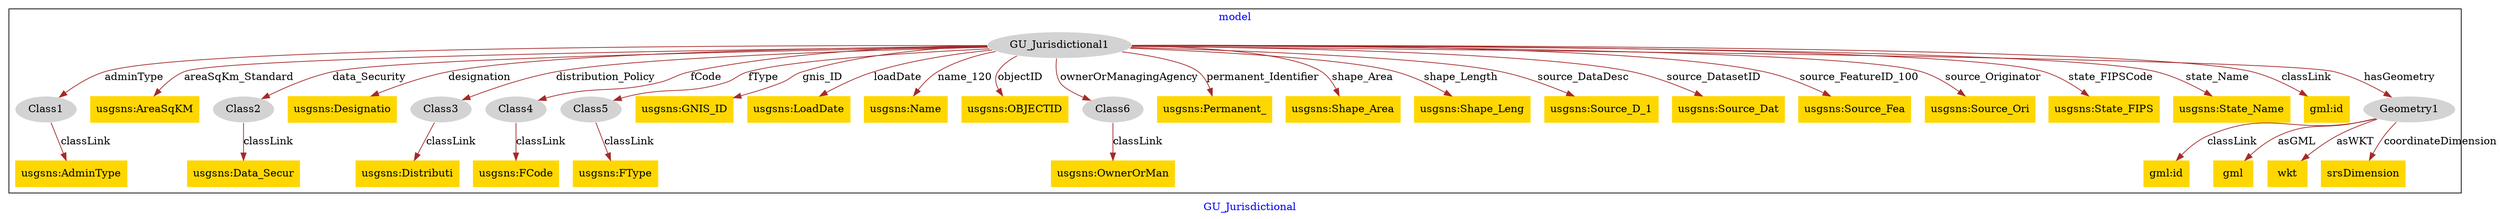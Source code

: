 digraph n0 {
fontcolor="blue"
remincross="true"
label="GU_Jurisdictional"
subgraph cluster {
label="model"
n2[style="filled",color="white",fillcolor="lightgray",label="GU_Jurisdictional1"];
n3[style="filled",color="white",fillcolor="lightgray",label="Class1"];
n4[shape="plaintext",style="filled",fillcolor="gold",label="usgsns:AreaSqKM"];
n5[style="filled",color="white",fillcolor="lightgray",label="Class2"];
n6[shape="plaintext",style="filled",fillcolor="gold",label="usgsns:Designatio"];
n7[style="filled",color="white",fillcolor="lightgray",label="Class3"];
n8[style="filled",color="white",fillcolor="lightgray",label="Class4"];
n9[style="filled",color="white",fillcolor="lightgray",label="Class5"];
n10[shape="plaintext",style="filled",fillcolor="gold",label="usgsns:GNIS_ID"];
n11[shape="plaintext",style="filled",fillcolor="gold",label="usgsns:LoadDate"];
n12[shape="plaintext",style="filled",fillcolor="gold",label="usgsns:Name"];
n13[shape="plaintext",style="filled",fillcolor="gold",label="usgsns:OBJECTID"];
n14[style="filled",color="white",fillcolor="lightgray",label="Class6"];
n15[shape="plaintext",style="filled",fillcolor="gold",label="usgsns:Permanent_"];
n16[shape="plaintext",style="filled",fillcolor="gold",label="usgsns:Shape_Area"];
n17[shape="plaintext",style="filled",fillcolor="gold",label="usgsns:Shape_Leng"];
n18[shape="plaintext",style="filled",fillcolor="gold",label="usgsns:Source_D_1"];
n19[shape="plaintext",style="filled",fillcolor="gold",label="usgsns:Source_Dat"];
n20[shape="plaintext",style="filled",fillcolor="gold",label="usgsns:Source_Fea"];
n21[shape="plaintext",style="filled",fillcolor="gold",label="usgsns:Source_Ori"];
n22[shape="plaintext",style="filled",fillcolor="gold",label="usgsns:State_FIPS"];
n23[shape="plaintext",style="filled",fillcolor="gold",label="usgsns:State_Name"];
n24[shape="plaintext",style="filled",fillcolor="gold",label="gml:id"];
n25[style="filled",color="white",fillcolor="lightgray",label="Geometry1"];
n26[shape="plaintext",style="filled",fillcolor="gold",label="gml:id"];
n27[shape="plaintext",style="filled",fillcolor="gold",label="gml"];
n28[shape="plaintext",style="filled",fillcolor="gold",label="wkt"];
n29[shape="plaintext",style="filled",fillcolor="gold",label="srsDimension"];
n30[shape="plaintext",style="filled",fillcolor="gold",label="usgsns:AdminType"];
n31[shape="plaintext",style="filled",fillcolor="gold",label="usgsns:Data_Secur"];
n32[shape="plaintext",style="filled",fillcolor="gold",label="usgsns:Distributi"];
n33[shape="plaintext",style="filled",fillcolor="gold",label="usgsns:FCode"];
n34[shape="plaintext",style="filled",fillcolor="gold",label="usgsns:FType"];
n35[shape="plaintext",style="filled",fillcolor="gold",label="usgsns:OwnerOrMan"];
}
n2 -> n3[color="brown",fontcolor="black",label="adminType"]
n2 -> n4[color="brown",fontcolor="black",label="areaSqKm_Standard"]
n2 -> n5[color="brown",fontcolor="black",label="data_Security"]
n2 -> n6[color="brown",fontcolor="black",label="designation"]
n2 -> n7[color="brown",fontcolor="black",label="distribution_Policy"]
n2 -> n8[color="brown",fontcolor="black",label="fCode"]
n2 -> n9[color="brown",fontcolor="black",label="fType"]
n2 -> n10[color="brown",fontcolor="black",label="gnis_ID"]
n2 -> n11[color="brown",fontcolor="black",label="loadDate"]
n2 -> n12[color="brown",fontcolor="black",label="name_120"]
n2 -> n13[color="brown",fontcolor="black",label="objectID"]
n2 -> n14[color="brown",fontcolor="black",label="ownerOrManagingAgency"]
n2 -> n15[color="brown",fontcolor="black",label="permanent_Identifier"]
n2 -> n16[color="brown",fontcolor="black",label="shape_Area"]
n2 -> n17[color="brown",fontcolor="black",label="shape_Length"]
n2 -> n18[color="brown",fontcolor="black",label="source_DataDesc"]
n2 -> n19[color="brown",fontcolor="black",label="source_DatasetID"]
n2 -> n20[color="brown",fontcolor="black",label="source_FeatureID_100"]
n2 -> n21[color="brown",fontcolor="black",label="source_Originator"]
n2 -> n22[color="brown",fontcolor="black",label="state_FIPSCode"]
n2 -> n23[color="brown",fontcolor="black",label="state_Name"]
n2 -> n24[color="brown",fontcolor="black",label="classLink"]
n2 -> n25[color="brown",fontcolor="black",label="hasGeometry"]
n25 -> n26[color="brown",fontcolor="black",label="classLink"]
n25 -> n27[color="brown",fontcolor="black",label="asGML"]
n25 -> n28[color="brown",fontcolor="black",label="asWKT"]
n25 -> n29[color="brown",fontcolor="black",label="coordinateDimension"]
n3 -> n30[color="brown",fontcolor="black",label="classLink"]
n5 -> n31[color="brown",fontcolor="black",label="classLink"]
n7 -> n32[color="brown",fontcolor="black",label="classLink"]
n8 -> n33[color="brown",fontcolor="black",label="classLink"]
n9 -> n34[color="brown",fontcolor="black",label="classLink"]
n14 -> n35[color="brown",fontcolor="black",label="classLink"]
}
